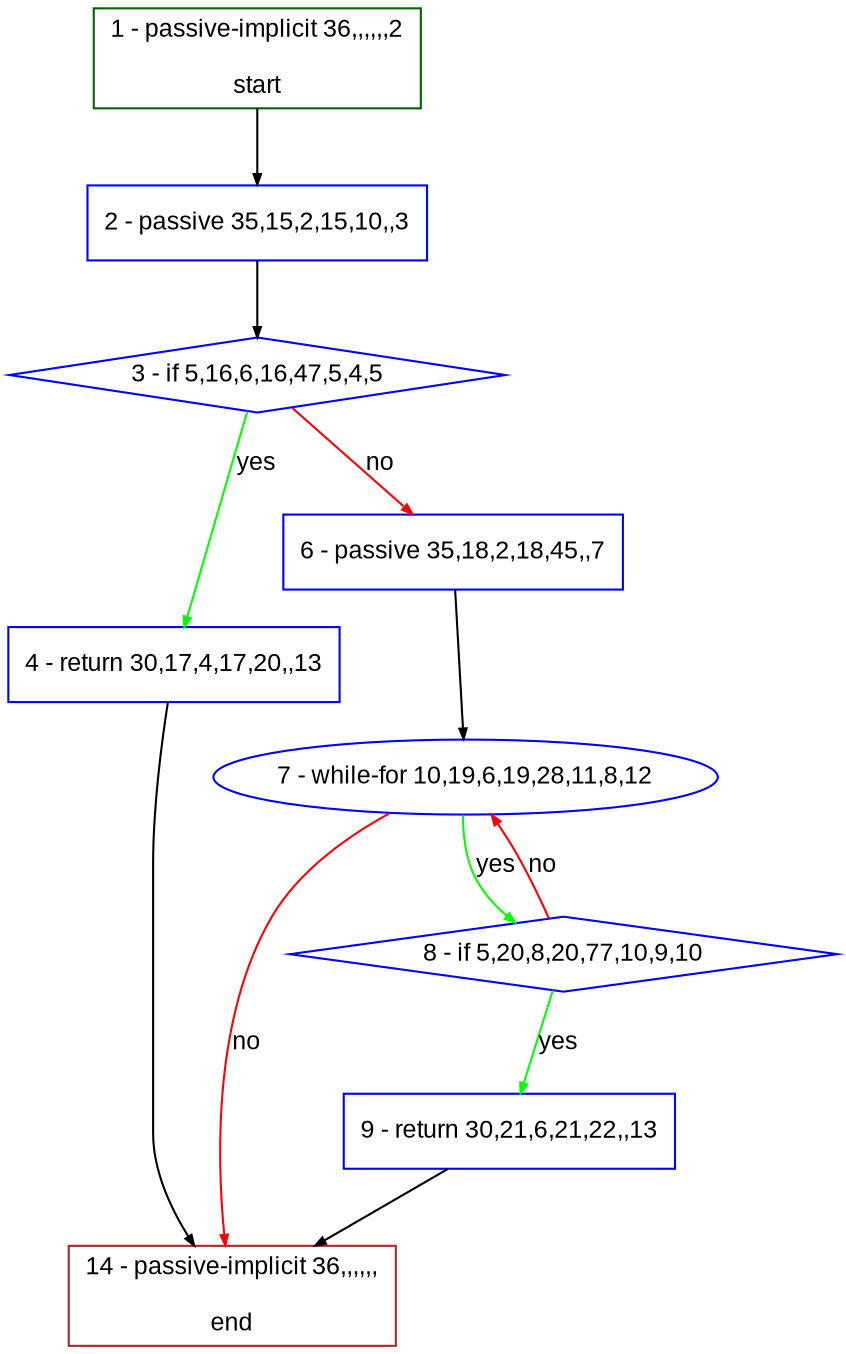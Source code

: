 digraph "" {
  graph [bgcolor="white", fillcolor="#FFFFCC", pack="true", packmode="clust", fontname="Arial", label="", fontsize="12", compound="true", style="rounded,filled"];
  node [node_initialized="no", fillcolor="white", fontname="Arial", label="", color="grey", fontsize="12", fixedsize="false", compound="true", shape="rectangle", style="filled"];
  edge [arrowtail="none", lhead="", fontcolor="black", fontname="Arial", label="", color="black", fontsize="12", arrowhead="normal", arrowsize="0.5", compound="true", ltail="", dir="forward"];
  __N1 [fillcolor="#ffffff", label="2 - passive 35,15,2,15,10,,3", color="#0000ff", shape="box", style="filled"];
  __N2 [fillcolor="#ffffff", label="1 - passive-implicit 36,,,,,,2\n\nstart", color="#006400", shape="box", style="filled"];
  __N3 [fillcolor="#ffffff", label="3 - if 5,16,6,16,47,5,4,5", color="#0000ff", shape="diamond", style="filled"];
  __N4 [fillcolor="#ffffff", label="4 - return 30,17,4,17,20,,13", color="#0000ff", shape="box", style="filled"];
  __N5 [fillcolor="#ffffff", label="6 - passive 35,18,2,18,45,,7", color="#0000ff", shape="box", style="filled"];
  __N6 [fillcolor="#ffffff", label="14 - passive-implicit 36,,,,,,\n\nend", color="#a52a2a", shape="box", style="filled"];
  __N7 [fillcolor="#ffffff", label="7 - while-for 10,19,6,19,28,11,8,12", color="#0000ff", shape="oval", style="filled"];
  __N8 [fillcolor="#ffffff", label="8 - if 5,20,8,20,77,10,9,10", color="#0000ff", shape="diamond", style="filled"];
  __N9 [fillcolor="#ffffff", label="9 - return 30,21,6,21,22,,13", color="#0000ff", shape="box", style="filled"];
  __N2 -> __N1 [arrowtail="none", color="#000000", label="", arrowhead="normal", dir="forward"];
  __N1 -> __N3 [arrowtail="none", color="#000000", label="", arrowhead="normal", dir="forward"];
  __N3 -> __N4 [arrowtail="none", color="#00ff00", label="yes", arrowhead="normal", dir="forward"];
  __N3 -> __N5 [arrowtail="none", color="#ff0000", label="no", arrowhead="normal", dir="forward"];
  __N4 -> __N6 [arrowtail="none", color="#000000", label="", arrowhead="normal", dir="forward"];
  __N5 -> __N7 [arrowtail="none", color="#000000", label="", arrowhead="normal", dir="forward"];
  __N7 -> __N8 [arrowtail="none", color="#00ff00", label="yes", arrowhead="normal", dir="forward"];
  __N8 -> __N7 [arrowtail="none", color="#ff0000", label="no", arrowhead="normal", dir="forward"];
  __N7 -> __N6 [arrowtail="none", color="#ff0000", label="no", arrowhead="normal", dir="forward"];
  __N8 -> __N9 [arrowtail="none", color="#00ff00", label="yes", arrowhead="normal", dir="forward"];
  __N9 -> __N6 [arrowtail="none", color="#000000", label="", arrowhead="normal", dir="forward"];
}
